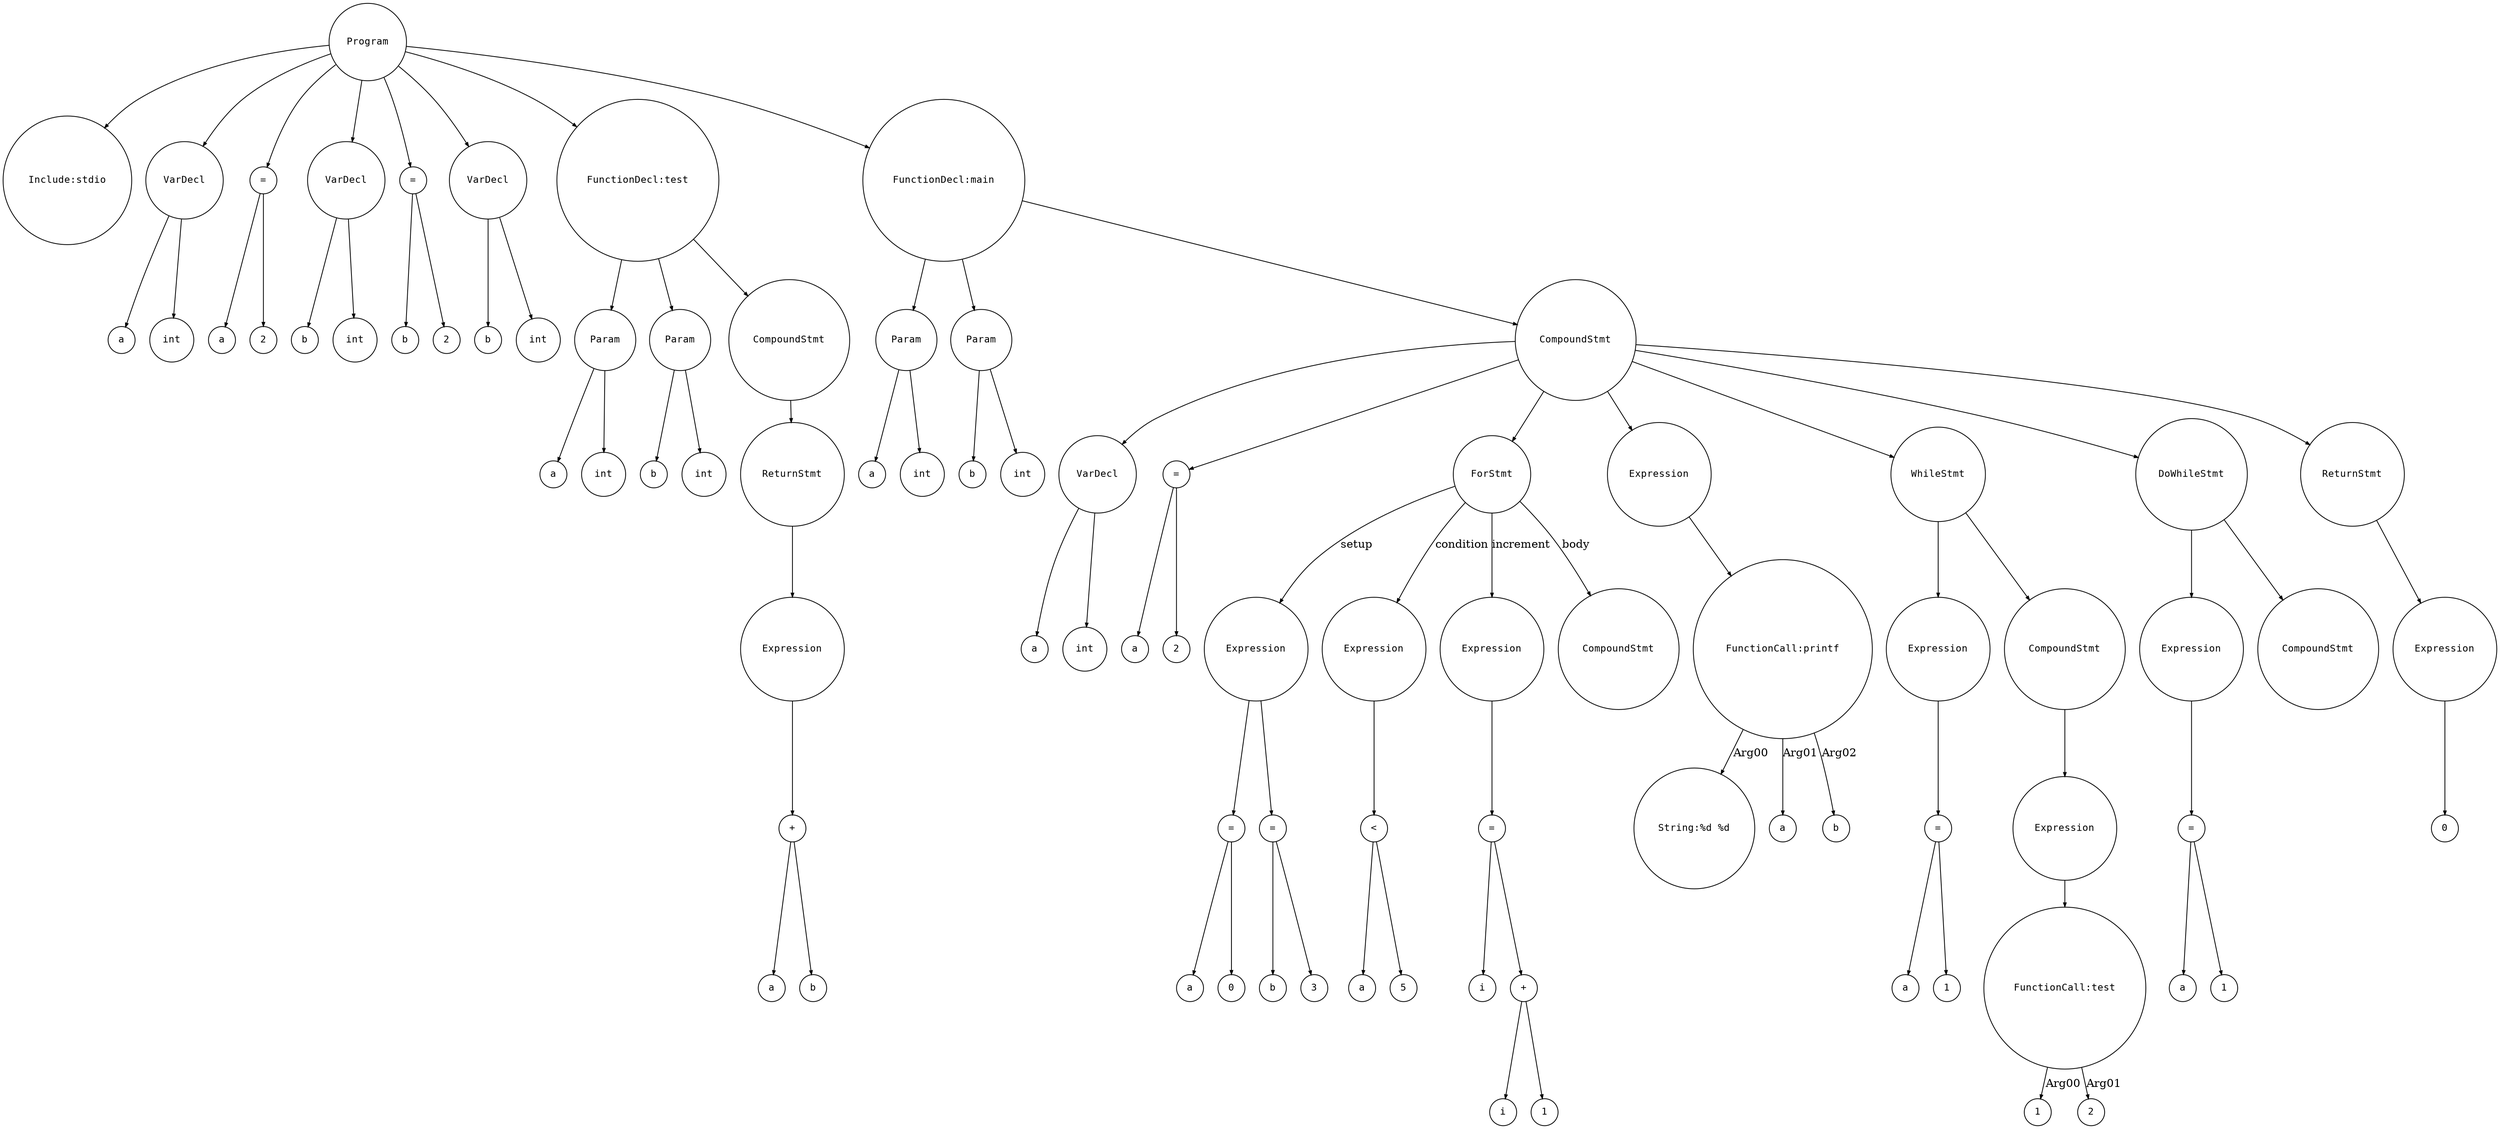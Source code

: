digraph astgraph {
  node [shape=circle, fontsize=12, fontname="Courier", height=.1];
  ranksep=.3;
  edge [arrowsize=.5]

  node1 [label="Program"]
  node2 [label="Include:stdio"]
  node1 -> node2
  node3 [label="VarDecl"]
  node4 [label="a"]
  node3 -> node4
  node5 [label="int"]
  node3 -> node5
  node1 -> node3
  node6 [label="="]
  node7 [label="a"]
  node6 -> node7
  node8 [label="2"]
  node6 -> node8
  node1 -> node6
  node9 [label="VarDecl"]
  node10 [label="b"]
  node9 -> node10
  node11 [label="int"]
  node9 -> node11
  node1 -> node9
  node12 [label="="]
  node13 [label="b"]
  node12 -> node13
  node14 [label="2"]
  node12 -> node14
  node1 -> node12
  node15 [label="VarDecl"]
  node16 [label="b"]
  node15 -> node16
  node17 [label="int"]
  node15 -> node17
  node1 -> node15
  node18 [label="FunctionDecl:test"]
  node19 [label="Param"]
  node20 [label="a"]
  node19 -> node20
  node21 [label="int"]
  node19 -> node21
  node18 -> node19
  node22 [label="Param"]
  node23 [label="b"]
  node22 -> node23
  node24 [label="int"]
  node22 -> node24
  node18 -> node22
  node25 [label="CompoundStmt"]
  node26 [label="ReturnStmt"]
  node27 [label="Expression"]
  node28 [label="+"]
  node29 [label="a"]
  node30 [label="b"]
  node28 -> node29
  node28 -> node30
  node27 -> node28
  node26 -> node27
  node25 -> node26
  node18 -> node25
  node1 -> node18
  node31 [label="FunctionDecl:main"]
  node32 [label="Param"]
  node33 [label="a"]
  node32 -> node33
  node34 [label="int"]
  node32 -> node34
  node31 -> node32
  node35 [label="Param"]
  node36 [label="b"]
  node35 -> node36
  node37 [label="int"]
  node35 -> node37
  node31 -> node35
  node38 [label="CompoundStmt"]
  node39 [label="VarDecl"]
  node40 [label="a"]
  node39 -> node40
  node41 [label="int"]
  node39 -> node41
  node38 -> node39
  node42 [label="="]
  node43 [label="a"]
  node42 -> node43
  node44 [label="2"]
  node42 -> node44
  node38 -> node42
  node45 [label="ForStmt"]
  node46 [label="Expression"]
  node47 [label="="]
  node48 [label="a"]
  node47 -> node48
  node49 [label="0"]
  node47 -> node49
  node46 -> node47
  node50 [label="="]
  node51 [label="b"]
  node50 -> node51
  node52 [label="3"]
  node50 -> node52
  node46 -> node50
  node45 -> node46 [label="setup"]
  node53 [label="Expression"]
  node54 [label="<"]
  node55 [label="a"]
  node56 [label="5"]
  node54 -> node55
  node54 -> node56
  node53 -> node54
  node45 -> node53 [label="condition"]
  node57 [label="Expression"]
  node58 [label="="]
  node59 [label="i"]
  node58 -> node59
  node60 [label="+"]
  node61 [label="i"]
  node62 [label="1"]
  node60 -> node61
  node60 -> node62
  node58 -> node60
  node57 -> node58
  node45 -> node57 [label="increment"]
  node63 [label="CompoundStmt"]
  node45 -> node63 [label="body"]
  node38 -> node45
  node64 [label="Expression"]
  node65 [label="FunctionCall:printf"]
  node66 [label="String:%d %d"]
  node65 -> node66 [label="Arg00"]
  node67 [label="a"]
  node65 -> node67 [label="Arg01"]
  node68 [label="b"]
  node65 -> node68 [label="Arg02"]
  node64 -> node65
  node38 -> node64
  node69 [label="WhileStmt"]
  node70 [label="Expression"]
  node71 [label="="]
  node72 [label="a"]
  node71 -> node72
  node73 [label="1"]
  node71 -> node73
  node70 -> node71
  node69 -> node70
  node74 [label="CompoundStmt"]
  node75 [label="Expression"]
  node76 [label="FunctionCall:test"]
  node77 [label="1"]
  node76 -> node77 [label="Arg00"]
  node78 [label="2"]
  node76 -> node78 [label="Arg01"]
  node75 -> node76
  node74 -> node75
  node69 -> node74
  node38 -> node69
  node79 [label="DoWhileStmt"]
  node80 [label="Expression"]
  node81 [label="="]
  node82 [label="a"]
  node81 -> node82
  node83 [label="1"]
  node81 -> node83
  node80 -> node81
  node79 -> node80
  node84 [label="CompoundStmt"]
  node79 -> node84
  node38 -> node79
  node85 [label="ReturnStmt"]
  node86 [label="Expression"]
  node87 [label="0"]
  node86 -> node87
  node85 -> node86
  node38 -> node85
  node31 -> node38
  node1 -> node31
}
